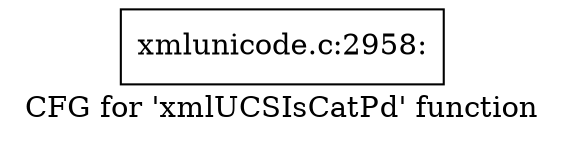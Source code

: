 digraph "CFG for 'xmlUCSIsCatPd' function" {
	label="CFG for 'xmlUCSIsCatPd' function";

	Node0x4ec7de0 [shape=record,label="{xmlunicode.c:2958:}"];
}
